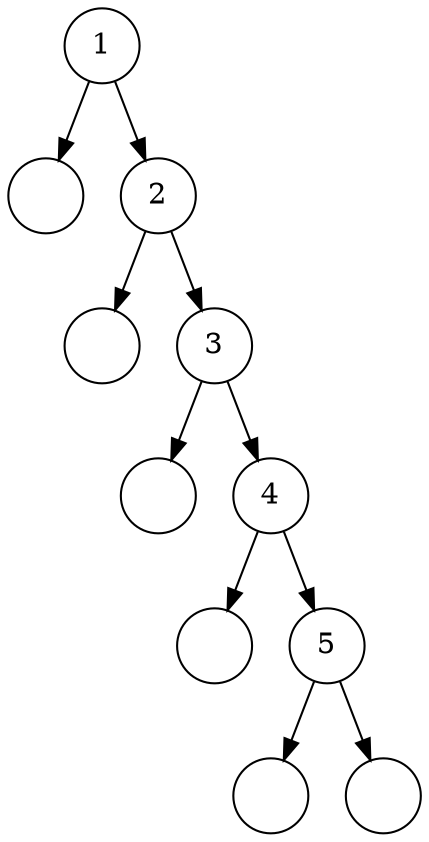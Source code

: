 digraph {
  three[label="3", shape=circle];
  two[label="2", shape=circle];
  one[label="1", shape=circle];
  four[label="4", shape=circle];
  five[label="5", shape=circle];

  emptyOneLeft[label="", shape=circle];
  emptyTwoLeft[label="", shape=circle];
  emptyThreeLeft[label="", shape=circle];
  emptyFourLeft[label="", shape=circle];
  emptyFiveLeft[label="", shape=circle];
  emptyFiveRight[label="", shape=circle];

  one -> emptyOneLeft;
  one -> two;

  emptyOneLeft -> two[style=invis];
  {rank=same; emptyOneLeft, two}

  two -> emptyTwoLeft;
  two -> three;

  emptyTwoLeft -> three[style=invis];
  {rank=same; emptyTwoLeft, three}

  three -> emptyThreeLeft;
  three -> four;

  emptyThreeLeft -> four[style=invis];
  {rank=same; emptyThreeLeft, four}

  four -> emptyFourLeft;
  four -> five;

  emptyFourLeft -> five[style=invis];
  {rank=same; emptyFourLeft, five}

  five -> emptyFiveLeft;
  five -> emptyFiveRight;
}

